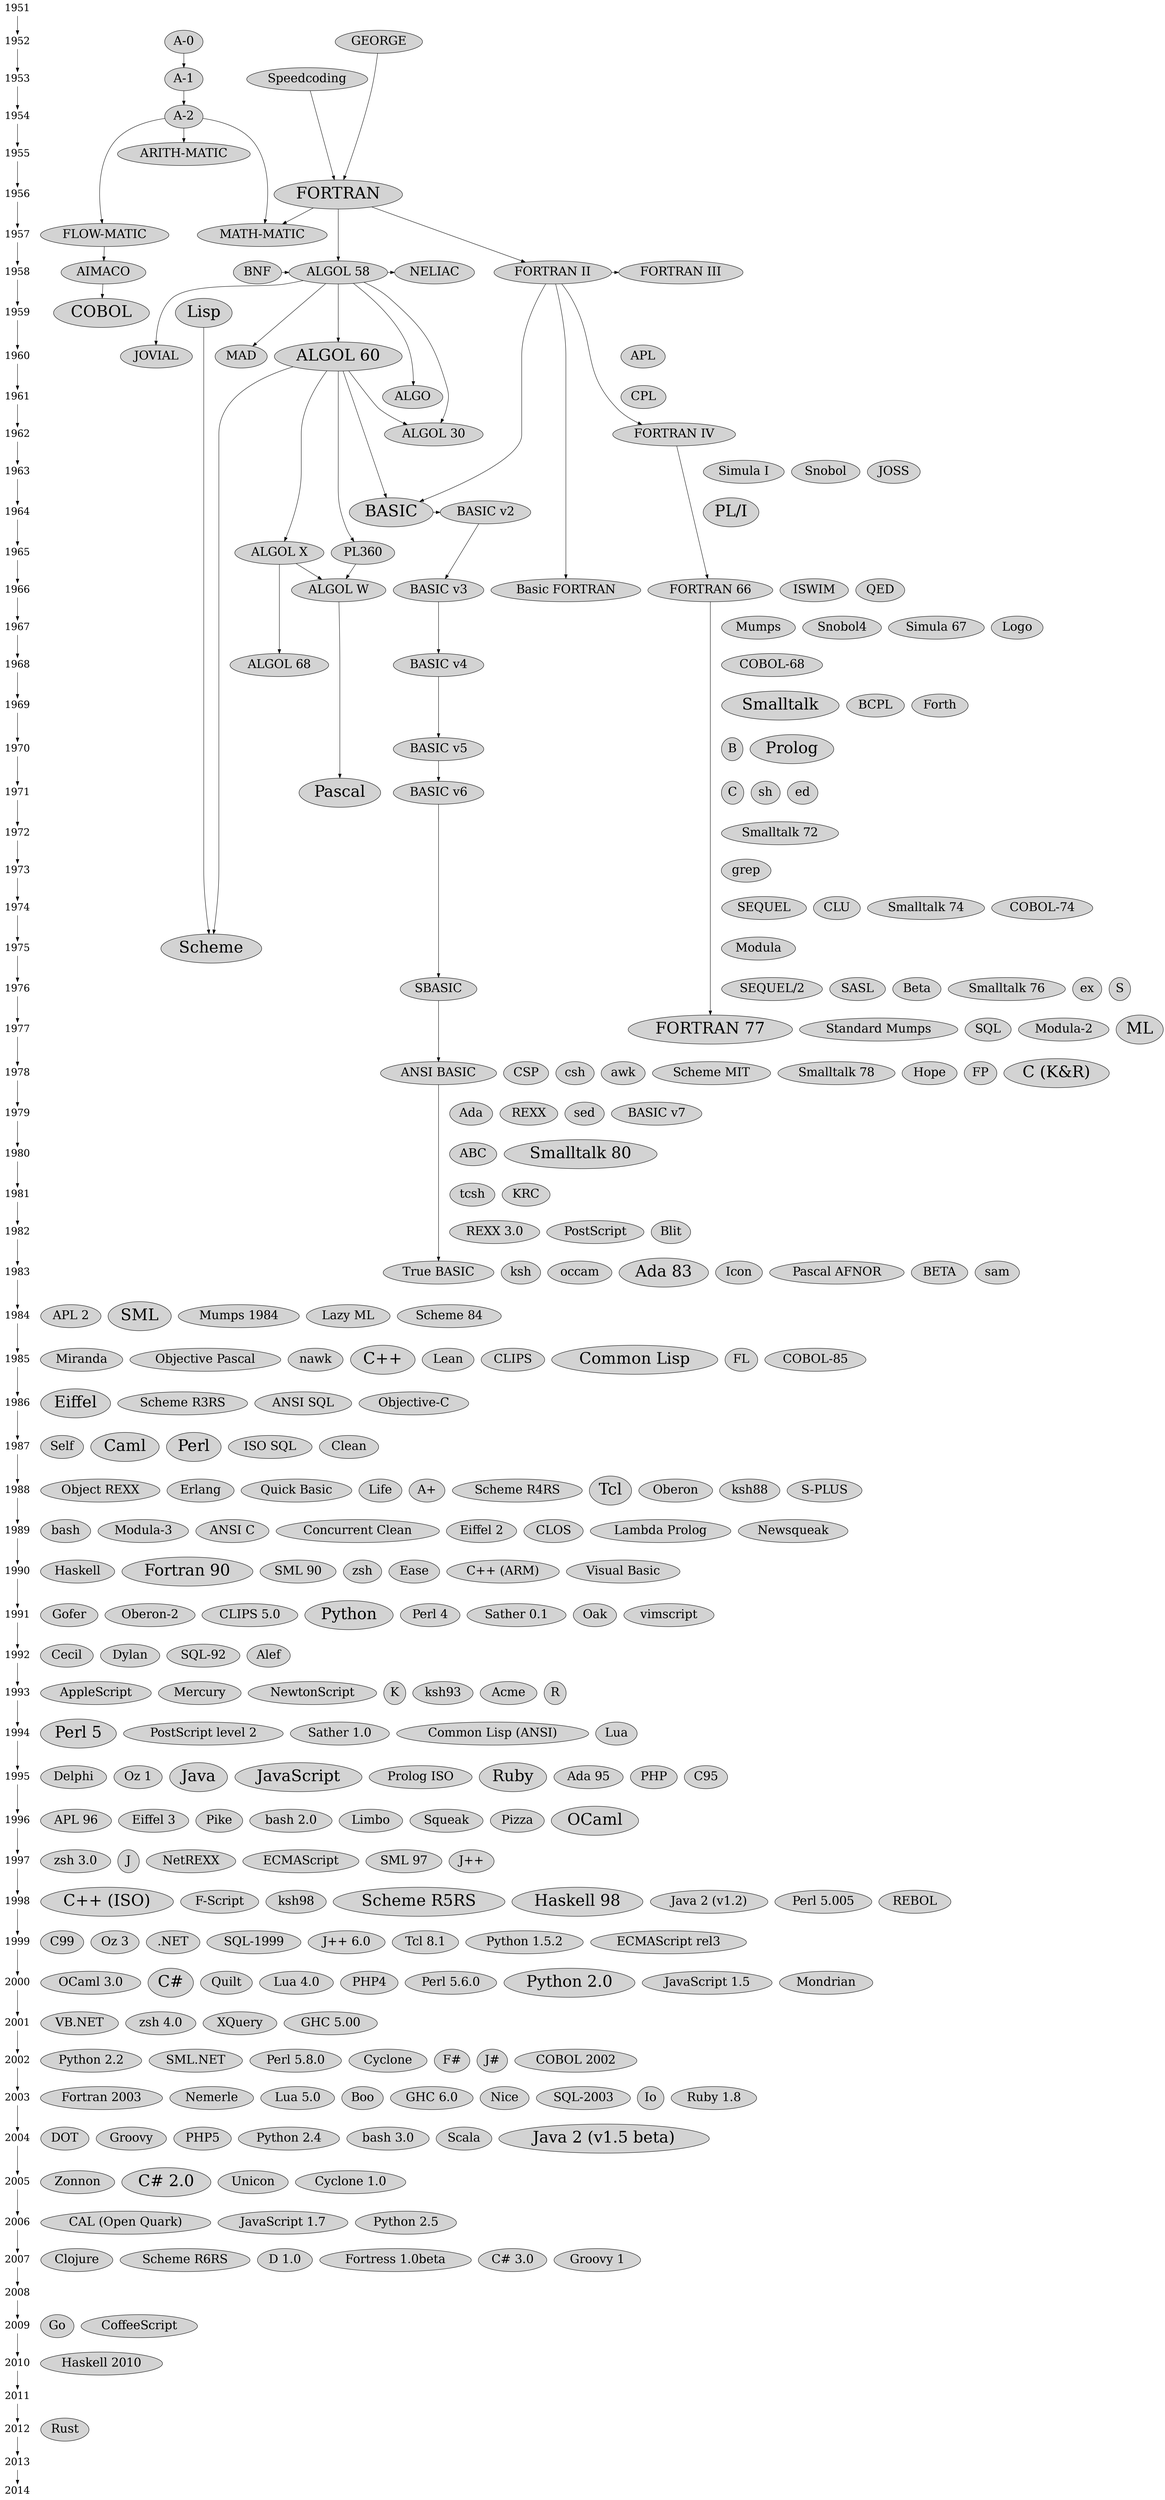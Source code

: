 digraph dd {

  {
    node [ shape=plaintext,fontsize=25 ];

    1951 -> 1952 -> 1953 -> 1954 -> 1955 -> 1956 -> 1957 -> 1958 -> 1959 ->
    1960 -> 1961 -> 1962 -> 1963 -> 1964 -> 1965 -> 1966 -> 1967 -> 1968 -> 1969 ->
    1970 -> 1971 -> 1972 -> 1973 -> 1974 -> 1975 -> 1976 -> 1977 -> 1978 -> 1979 ->
    1980 -> 1981 -> 1982 -> 1983 -> 1984 -> 1985 -> 1986 -> 1987 -> 1988 -> 1989 ->
    1990 -> 1991 -> 1992 -> 1993 -> 1994 -> 1995 -> 1996 -> 1997 -> 1998 -> 1999 ->
    2000 -> 2001 -> 2002 -> 2003 -> 2004 -> 2005 -> 2006 -> 2007 -> 2008 -> 2009 ->
    2010 -> 2011 -> 2012 -> 2013 -> 2014

  }

node [ fontsize=30, style=filled ];

{ rank = same ; 1952
    "A-0"
    "GEORGE"
}

{ rank = same ; 1953
    "A-1"
    "Speedcoding"
}

{ rank = same ; 1954
    "A-2"
}

{ rank = same ; 1955
    "ARITH-MATIC"
}

{ rank = same ; 1956
    "FORTRAN" [ fontsize=40 ]
}

{ rank = same ; 1957
    "MATH-MATIC"
    "FLOW-MATIC"
}

{ rank = same ; 1958
    "BNF"
    "ALGOL 58"
    "NELIAC"
    "AIMACO"
    "FORTRAN II"
    "FORTRAN III"
}

{ rank = same ; 1959
    "Lisp" [ fontsize=40 ]
    "COBOL" [ fontsize=40 ]
}

{ rank = same ; 1960
    "ALGOL 60" [ fontsize=40 ]
    "JOVIAL"
    "MAD"
    "APL"
}

{ rank = same ; 1961
    "CPL"
    "ALGO"
}

{ rank = same ; 1962
    "ALGOL 30"
    "FORTRAN IV"
}

{ rank = same ; 1963
    "Simula I"
    "Snobol"
    "JOSS"
}

{ rank = same ; 1964
    "BASIC" [ fontsize=40]
    "BASIC v2"
    "PL/I" [ fontsize=40 ]
}

{ rank = same ; 1965
    "ALGOL X"
    "PL360"
}

{ rank = same ; 1966
    "ISWIM"
    "ALGOL W"
    "QED"
    "BASIC v3"
    "FORTRAN 66"
    "Basic FORTRAN"
}

{ rank = same ; 1967
    "Mumps"
    "Snobol4"
    "Simula 67"
    "Logo"
}

{ rank = same ; 1968
    "COBOL-68"
    "ALGOL 68"
    "BASIC v4"
}

{ rank = same ; 1969
    "Smalltalk" [ fontsize=40 ]
    "BCPL"
    "Forth"
}

{ rank = same ; 1970
    "B"
    "Prolog" [ fontsize=40 ]
    "BASIC v5"
}

{ rank = same ; 1971
    "C"
    "sh"
    "Pascal" [ fontsize=40 ]
    "ed"
    "BASIC v6"
}

{ rank = same ; 1972
    "Smalltalk 72"
}

{ rank = same ; 1973
    "grep"
}

{ rank = same ; 1974
    "SEQUEL"
    "CLU"
    "Smalltalk 74"
    "COBOL-74"
}

{ rank = same ; 1975
    "Modula"
    "Scheme" [ fontsize=40 ]
}

{ rank = same ; 1976
    "SEQUEL/2"
    "SASL"
    "Beta"
    "Smalltalk 76"
    "ex"
    "S"
    "SBASIC"
}

{ rank = same ; 1977
    "Standard Mumps"
    "FORTRAN 77" [ fontsize=40 ]
    "SQL"
    "Modula-2"
    "ML" [ fontsize=40 ]
}

{ rank = same ; 1978
    "CSP"
    "csh"
    "awk"
    "Scheme MIT"
    "Smalltalk 78"
    "Hope"
    "FP"
    "C (K&R)" [ fontsize=40 ]
}

{ rank = same ; 1979
    "Ada"
    "REXX"
    "sed"
    "BASIC v7"
}

{ rank = same ; 1980
    "ABC"
    "Smalltalk 80" [ fontsize=40 ]
}

{ rank = same ; 1981
    "tcsh"
    "KRC"
}

{ rank = same ; 1982
    "REXX 3.0"
    "PostScript"
    "Blit"
}

{ rank = same ; 1983
    "True BASIC"
    "ksh"
    "occam"
    "Ada 83" [ fontsize=40 ]
    "Icon"
    "Pascal AFNOR"
    "BETA"
    "sam"
}

{ rank = same ; 1984
    "APL 2"
    "SML" [ fontsize=40 ]
    "Mumps 1984"
    "Lazy ML"
    "Scheme 84"
}

{ rank = same ; 1985
    "Miranda"
    "Objective Pascal"
    "nawk"
    "C++" [ fontsize=40 ]
    "Lean"
    "CLIPS"
    "Common Lisp" [ fontsize=40 ]
    "FL"
    "COBOL-85"
}

{ rank = same ; 1986
    "Eiffel" [ fontsize=40 ]
    "Scheme R3RS"
    "ANSI SQL"
    "Objective-C"
}

{ rank = same ; 1987
    "Self"
    "Caml" [ fontsize=40 ]
    "Perl" [ fontsize=40 ]
    "ISO SQL"
    "Clean"
}

{ rank = same ; 1988
    "Object REXX"
    "Erlang"
    "Quick Basic"
    "Life"
    "A+"
    "Scheme R4RS"
    "Tcl" [ fontsize=40 ]
    "Oberon"
    "ksh88"
    "S-PLUS"
}

{ rank = same ; 1989
    "bash"
    "Modula-3"
    "ANSI C"
    "Concurrent Clean"
    "Eiffel 2"
    "CLOS"
    "Lambda Prolog"
    "Newsqueak"
}

{ rank = same ; 1990
    "Haskell"
    "Fortran 90" [ fontsize=40 ]
    "SML 90"
    "zsh"
    "Ease"
    "C++ (ARM)"
    "Visual Basic"
}

{ rank = same ; 1991
    "Gofer"
    "Oberon-2"
    "CLIPS 5.0"
    "Python" [ fontsize=40 ]
    "Perl 4"
    "Sather 0.1"
    "Oak"
    "vimscript"
}

{ rank = same ; 1992
    "Cecil"
    "Dylan"
    "SQL-92"
    "Alef"
}

{ rank = same ; 1993
    "AppleScript"
    "Mercury"
    "NewtonScript"
    "K"
    "ksh93"
    "Acme"
    "R"
}

{ rank = same ; 1994
    "Perl 5" [ fontsize=40 ]
    "PostScript level 2"
    "Sather 1.0"
    "Common Lisp (ANSI)"
    "Lua"
}

{ rank = same ; 1995
    "Delphi"
    "Oz 1"
    "Java" [ fontsize=40 ]
    "JavaScript" [ fontsize=40 ]
    "Prolog ISO"
    "Ruby" [ fontsize=40 ]
    "Ada 95"
    "PHP"
    "C95"
}

{ rank = same ; 1996
    "APL 96"
    "Eiffel 3"
    "Pike"
    "bash 2.0"
    "Limbo"
    "Squeak"
    "Pizza"
    "OCaml" [ fontsize=40 ]
}

{ rank = same ; 1997
    "zsh 3.0"
    "J"
    "NetREXX"
    "ECMAScript"
    "SML 97"
    "J++"
}

{ rank = same ; 1998
    "C++ (ISO)" [ fontsize=40 ]
    "F-Script"
    "ksh98"
    "Scheme R5RS" [ fontsize=40 ]
    "Haskell 98" [ fontsize=40 ]
    "Java 2 (v1.2)"
    "Perl 5.005"
    "REBOL"
}

{ rank = same ; 1999
    "C99"
    "Oz 3"
    ".NET"
    "SQL-1999"
    "J++ 6.0"
    "Tcl 8.1"
    "Python 1.5.2"
    "ECMAScript rel3"
}

{ rank = same ; 2000
    "OCaml 3.0"
    "C#" [ fontsize=40 ]
    "Quilt"
    "Lua 4.0"
    "PHP4"
    "Perl 5.6.0"
    "Python 2.0" [ fontsize=40 ]
    "JavaScript 1.5"
    "Mondrian"
}

{ rank = same ; 2001
    "VB.NET"
    "zsh 4.0"
    "XQuery"
    "GHC 5.00"
}

{ rank = same ; 2002
    "Python 2.2"
    "SML.NET"
    "Perl 5.8.0"
    "Cyclone"
    "F#"
    "J#"
    "COBOL 2002"
}

{ rank = same ; 2003
    "Fortran 2003"
    "Nemerle"
    "Lua 5.0"
    "Boo"
    "GHC 6.0"
    "Nice"
    "SQL-2003"
    "Io"
    "Ruby 1.8"
}

{ rank = same ; 2004
    "DOT"
}

{ rank = same ; 2004
    "Groovy"
    "PHP5"
    "Python 2.4"
    "bash 3.0"
    "Scala"
    "Java 2 (v1.5 beta)" [ fontsize=40 ]
}

{ rank = same ; 2005
    "Zonnon"
    "C# 2.0" [ fontsize=40 ]
    "Unicon"
    "Cyclone 1.0"
}

{ rank = same ; 2006
    "CAL (Open Quark)"
    "JavaScript 1.7"
    "Python 2.5"
}

{ rank = same ; 2007
    "Clojure"
}

{ rank = same ; 2007
    "Scheme R6RS"
    "D 1.0"
    "Fortress 1.0beta"
    "C# 3.0"
    "Groovy 1"
}

{ rank = same ; 2009
    "Go"
    "CoffeeScript"
}

{ rank = same ; 2010
    "Haskell 2010"
}

{ rank = same ; 2012
    "Rust"
}

"A-0" -> "A-1"
"A-1" -> "A-2"
"A-2" -> "MATH-MATIC"
"A-2" -> "ARITH-MATIC"
"A-2" -> "FLOW-MATIC"
"Speedcoding" -> "FORTRAN"
"GEORGE" -> "FORTRAN"
"FORTRAN" -> "MATH-MATIC"
"FLOW-MATIC" -> "AIMACO"
"AIMACO" -> "COBOL"
"FORTRAN" -> "ALGOL 58"
"FORTRAN" -> "FORTRAN II"
"FORTRAN II" -> "FORTRAN III"
"FORTRAN II" -> "FORTRAN IV"
"FORTRAN II" -> "BASIC"
"FORTRAN IV" -> "FORTRAN 66"
"FORTRAN II" -> "Basic FORTRAN"
"FORTRAN 66" -> "FORTRAN 77"
"ALGOL 58" -> "ALGOL 60"
"ALGOL 58" -> "NELIAC"
"ALGOL 60" -> "ALGOL X"
"ALGOL 60" -> "PL360"
"ALGOL 60" -> "BASIC"
"ALGOL X" -> "ALGOL 68"
"PL360" -> "ALGOL W"
"ALGOL X" -> "ALGOL W"
"ALGOL W" -> "Pascal"
"ALGOL 58" -> "JOVIAL"
"ALGOL 58" -> "MAD"
"ALGOL 58" -> "ALGO"
"ALGOL 58" -> "ALGOL 30"
"ALGOL 60" -> "ALGOL 30"
"ALGOL 60" -> "Scheme"
"Lisp" -> "Scheme"
"BNF" -> "ALGOL 58"
"BASIC" -> "BASIC v2"
"BASIC v2" -> "BASIC v3"
"BASIC v3" -> "BASIC v4"
"BASIC v4" -> "BASIC v5"
"BASIC v5" -> "BASIC v6"
"BASIC v6" -> "SBASIC"
"SBASIC" -> "ANSI BASIC"
"ANSI BASIC" -> "True BASIC"

}
